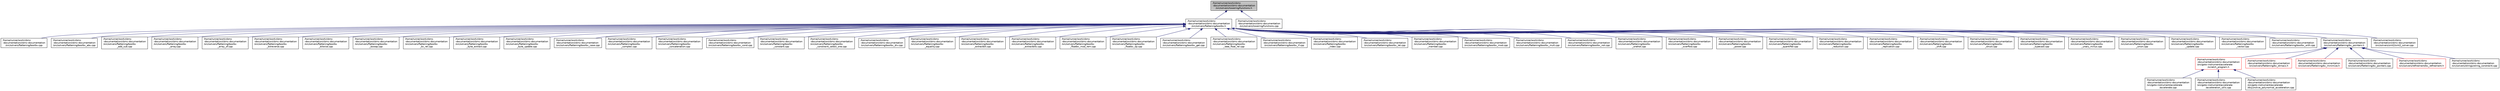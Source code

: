 digraph "/home/runner/work/cbmc-documentation/cbmc-documentation/src/solvers/lowering/functions.h"
{
 // LATEX_PDF_SIZE
  bgcolor="transparent";
  edge [fontname="Helvetica",fontsize="10",labelfontname="Helvetica",labelfontsize="10"];
  node [fontname="Helvetica",fontsize="10",shape=record];
  Node1 [label="/home/runner/work/cbmc\l-documentation/cbmc-documentation\l/src/solvers/lowering/functions.h",height=0.2,width=0.4,color="black", fillcolor="grey75", style="filled", fontcolor="black",tooltip=" "];
  Node1 -> Node2 [dir="back",color="midnightblue",fontsize="10",style="solid",fontname="Helvetica"];
  Node2 [label="/home/runner/work/cbmc\l-documentation/cbmc-documentation\l/src/solvers/flattening/boolbv.h",height=0.2,width=0.4,color="black",URL="$boolbv_8h.html",tooltip=" "];
  Node2 -> Node3 [dir="back",color="midnightblue",fontsize="10",style="solid",fontname="Helvetica"];
  Node3 [label="/home/runner/work/cbmc\l-documentation/cbmc-documentation\l/src/solvers/flattening/boolbv.cpp",height=0.2,width=0.4,color="black",URL="$boolbv_8cpp.html",tooltip=" "];
  Node2 -> Node4 [dir="back",color="midnightblue",fontsize="10",style="solid",fontname="Helvetica"];
  Node4 [label="/home/runner/work/cbmc\l-documentation/cbmc-documentation\l/src/solvers/flattening/boolbv_abs.cpp",height=0.2,width=0.4,color="black",URL="$boolbv__abs_8cpp.html",tooltip=" "];
  Node2 -> Node5 [dir="back",color="midnightblue",fontsize="10",style="solid",fontname="Helvetica"];
  Node5 [label="/home/runner/work/cbmc\l-documentation/cbmc-documentation\l/src/solvers/flattening/boolbv\l_add_sub.cpp",height=0.2,width=0.4,color="black",URL="$boolbv__add__sub_8cpp.html",tooltip=" "];
  Node2 -> Node6 [dir="back",color="midnightblue",fontsize="10",style="solid",fontname="Helvetica"];
  Node6 [label="/home/runner/work/cbmc\l-documentation/cbmc-documentation\l/src/solvers/flattening/boolbv\l_array.cpp",height=0.2,width=0.4,color="black",URL="$boolbv__array_8cpp.html",tooltip=" "];
  Node2 -> Node7 [dir="back",color="midnightblue",fontsize="10",style="solid",fontname="Helvetica"];
  Node7 [label="/home/runner/work/cbmc\l-documentation/cbmc-documentation\l/src/solvers/flattening/boolbv\l_array_of.cpp",height=0.2,width=0.4,color="black",URL="$boolbv__array__of_8cpp.html",tooltip=" "];
  Node2 -> Node8 [dir="back",color="midnightblue",fontsize="10",style="solid",fontname="Helvetica"];
  Node8 [label="/home/runner/work/cbmc\l-documentation/cbmc-documentation\l/src/solvers/flattening/boolbv\l_bitreverse.cpp",height=0.2,width=0.4,color="black",URL="$boolbv__bitreverse_8cpp.html",tooltip=" "];
  Node2 -> Node9 [dir="back",color="midnightblue",fontsize="10",style="solid",fontname="Helvetica"];
  Node9 [label="/home/runner/work/cbmc\l-documentation/cbmc-documentation\l/src/solvers/flattening/boolbv\l_bitwise.cpp",height=0.2,width=0.4,color="black",URL="$boolbv__bitwise_8cpp.html",tooltip=" "];
  Node2 -> Node10 [dir="back",color="midnightblue",fontsize="10",style="solid",fontname="Helvetica"];
  Node10 [label="/home/runner/work/cbmc\l-documentation/cbmc-documentation\l/src/solvers/flattening/boolbv\l_bswap.cpp",height=0.2,width=0.4,color="black",URL="$boolbv__bswap_8cpp.html",tooltip=" "];
  Node2 -> Node11 [dir="back",color="midnightblue",fontsize="10",style="solid",fontname="Helvetica"];
  Node11 [label="/home/runner/work/cbmc\l-documentation/cbmc-documentation\l/src/solvers/flattening/boolbv\l_bv_rel.cpp",height=0.2,width=0.4,color="black",URL="$boolbv__bv__rel_8cpp.html",tooltip=" "];
  Node2 -> Node12 [dir="back",color="midnightblue",fontsize="10",style="solid",fontname="Helvetica"];
  Node12 [label="/home/runner/work/cbmc\l-documentation/cbmc-documentation\l/src/solvers/flattening/boolbv\l_byte_extract.cpp",height=0.2,width=0.4,color="black",URL="$boolbv__byte__extract_8cpp.html",tooltip=" "];
  Node2 -> Node13 [dir="back",color="midnightblue",fontsize="10",style="solid",fontname="Helvetica"];
  Node13 [label="/home/runner/work/cbmc\l-documentation/cbmc-documentation\l/src/solvers/flattening/boolbv\l_byte_update.cpp",height=0.2,width=0.4,color="black",URL="$boolbv__byte__update_8cpp.html",tooltip=" "];
  Node2 -> Node14 [dir="back",color="midnightblue",fontsize="10",style="solid",fontname="Helvetica"];
  Node14 [label="/home/runner/work/cbmc\l-documentation/cbmc-documentation\l/src/solvers/flattening/boolbv_case.cpp",height=0.2,width=0.4,color="black",URL="$boolbv__case_8cpp.html",tooltip=" "];
  Node2 -> Node15 [dir="back",color="midnightblue",fontsize="10",style="solid",fontname="Helvetica"];
  Node15 [label="/home/runner/work/cbmc\l-documentation/cbmc-documentation\l/src/solvers/flattening/boolbv\l_complex.cpp",height=0.2,width=0.4,color="black",URL="$boolbv__complex_8cpp.html",tooltip=" "];
  Node2 -> Node16 [dir="back",color="midnightblue",fontsize="10",style="solid",fontname="Helvetica"];
  Node16 [label="/home/runner/work/cbmc\l-documentation/cbmc-documentation\l/src/solvers/flattening/boolbv\l_concatenation.cpp",height=0.2,width=0.4,color="black",URL="$boolbv__concatenation_8cpp.html",tooltip=" "];
  Node2 -> Node17 [dir="back",color="midnightblue",fontsize="10",style="solid",fontname="Helvetica"];
  Node17 [label="/home/runner/work/cbmc\l-documentation/cbmc-documentation\l/src/solvers/flattening/boolbv_cond.cpp",height=0.2,width=0.4,color="black",URL="$boolbv__cond_8cpp.html",tooltip=" "];
  Node2 -> Node18 [dir="back",color="midnightblue",fontsize="10",style="solid",fontname="Helvetica"];
  Node18 [label="/home/runner/work/cbmc\l-documentation/cbmc-documentation\l/src/solvers/flattening/boolbv\l_constant.cpp",height=0.2,width=0.4,color="black",URL="$boolbv__constant_8cpp.html",tooltip=" "];
  Node2 -> Node19 [dir="back",color="midnightblue",fontsize="10",style="solid",fontname="Helvetica"];
  Node19 [label="/home/runner/work/cbmc\l-documentation/cbmc-documentation\l/src/solvers/flattening/boolbv\l_constraint_select_one.cpp",height=0.2,width=0.4,color="black",URL="$boolbv__constraint__select__one_8cpp.html",tooltip=" "];
  Node2 -> Node20 [dir="back",color="midnightblue",fontsize="10",style="solid",fontname="Helvetica"];
  Node20 [label="/home/runner/work/cbmc\l-documentation/cbmc-documentation\l/src/solvers/flattening/boolbv_div.cpp",height=0.2,width=0.4,color="black",URL="$boolbv__div_8cpp.html",tooltip=" "];
  Node2 -> Node21 [dir="back",color="midnightblue",fontsize="10",style="solid",fontname="Helvetica"];
  Node21 [label="/home/runner/work/cbmc\l-documentation/cbmc-documentation\l/src/solvers/flattening/boolbv\l_equality.cpp",height=0.2,width=0.4,color="black",URL="$boolbv__equality_8cpp.html",tooltip=" "];
  Node2 -> Node22 [dir="back",color="midnightblue",fontsize="10",style="solid",fontname="Helvetica"];
  Node22 [label="/home/runner/work/cbmc\l-documentation/cbmc-documentation\l/src/solvers/flattening/boolbv\l_extractbit.cpp",height=0.2,width=0.4,color="black",URL="$boolbv__extractbit_8cpp.html",tooltip=" "];
  Node2 -> Node23 [dir="back",color="midnightblue",fontsize="10",style="solid",fontname="Helvetica"];
  Node23 [label="/home/runner/work/cbmc\l-documentation/cbmc-documentation\l/src/solvers/flattening/boolbv\l_extractbits.cpp",height=0.2,width=0.4,color="black",URL="$boolbv__extractbits_8cpp.html",tooltip=" "];
  Node2 -> Node24 [dir="back",color="midnightblue",fontsize="10",style="solid",fontname="Helvetica"];
  Node24 [label="/home/runner/work/cbmc\l-documentation/cbmc-documentation\l/src/solvers/flattening/boolbv\l_floatbv_mod_rem.cpp",height=0.2,width=0.4,color="black",URL="$boolbv__floatbv__mod__rem_8cpp.html",tooltip=" "];
  Node2 -> Node25 [dir="back",color="midnightblue",fontsize="10",style="solid",fontname="Helvetica"];
  Node25 [label="/home/runner/work/cbmc\l-documentation/cbmc-documentation\l/src/solvers/flattening/boolbv\l_floatbv_op.cpp",height=0.2,width=0.4,color="black",URL="$boolbv__floatbv__op_8cpp.html",tooltip=" "];
  Node2 -> Node26 [dir="back",color="midnightblue",fontsize="10",style="solid",fontname="Helvetica"];
  Node26 [label="/home/runner/work/cbmc\l-documentation/cbmc-documentation\l/src/solvers/flattening/boolbv_get.cpp",height=0.2,width=0.4,color="black",URL="$boolbv__get_8cpp.html",tooltip=" "];
  Node2 -> Node27 [dir="back",color="midnightblue",fontsize="10",style="solid",fontname="Helvetica"];
  Node27 [label="/home/runner/work/cbmc\l-documentation/cbmc-documentation\l/src/solvers/flattening/boolbv\l_ieee_float_rel.cpp",height=0.2,width=0.4,color="black",URL="$boolbv__ieee__float__rel_8cpp.html",tooltip=" "];
  Node2 -> Node28 [dir="back",color="midnightblue",fontsize="10",style="solid",fontname="Helvetica"];
  Node28 [label="/home/runner/work/cbmc\l-documentation/cbmc-documentation\l/src/solvers/flattening/boolbv_if.cpp",height=0.2,width=0.4,color="black",URL="$boolbv__if_8cpp.html",tooltip=" "];
  Node2 -> Node29 [dir="back",color="midnightblue",fontsize="10",style="solid",fontname="Helvetica"];
  Node29 [label="/home/runner/work/cbmc\l-documentation/cbmc-documentation\l/src/solvers/flattening/boolbv\l_index.cpp",height=0.2,width=0.4,color="black",URL="$boolbv__index_8cpp.html",tooltip=" "];
  Node2 -> Node30 [dir="back",color="midnightblue",fontsize="10",style="solid",fontname="Helvetica"];
  Node30 [label="/home/runner/work/cbmc\l-documentation/cbmc-documentation\l/src/solvers/flattening/boolbv_let.cpp",height=0.2,width=0.4,color="black",URL="$boolbv__let_8cpp.html",tooltip=" "];
  Node2 -> Node31 [dir="back",color="midnightblue",fontsize="10",style="solid",fontname="Helvetica"];
  Node31 [label="/home/runner/work/cbmc\l-documentation/cbmc-documentation\l/src/solvers/flattening/boolbv\l_member.cpp",height=0.2,width=0.4,color="black",URL="$boolbv__member_8cpp.html",tooltip=" "];
  Node2 -> Node32 [dir="back",color="midnightblue",fontsize="10",style="solid",fontname="Helvetica"];
  Node32 [label="/home/runner/work/cbmc\l-documentation/cbmc-documentation\l/src/solvers/flattening/boolbv_mod.cpp",height=0.2,width=0.4,color="black",URL="$boolbv__mod_8cpp.html",tooltip=" "];
  Node2 -> Node33 [dir="back",color="midnightblue",fontsize="10",style="solid",fontname="Helvetica"];
  Node33 [label="/home/runner/work/cbmc\l-documentation/cbmc-documentation\l/src/solvers/flattening/boolbv_mult.cpp",height=0.2,width=0.4,color="black",URL="$boolbv__mult_8cpp.html",tooltip=" "];
  Node2 -> Node34 [dir="back",color="midnightblue",fontsize="10",style="solid",fontname="Helvetica"];
  Node34 [label="/home/runner/work/cbmc\l-documentation/cbmc-documentation\l/src/solvers/flattening/boolbv_not.cpp",height=0.2,width=0.4,color="black",URL="$boolbv__not_8cpp.html",tooltip=" "];
  Node2 -> Node35 [dir="back",color="midnightblue",fontsize="10",style="solid",fontname="Helvetica"];
  Node35 [label="/home/runner/work/cbmc\l-documentation/cbmc-documentation\l/src/solvers/flattening/boolbv\l_onehot.cpp",height=0.2,width=0.4,color="black",URL="$boolbv__onehot_8cpp.html",tooltip=" "];
  Node2 -> Node36 [dir="back",color="midnightblue",fontsize="10",style="solid",fontname="Helvetica"];
  Node36 [label="/home/runner/work/cbmc\l-documentation/cbmc-documentation\l/src/solvers/flattening/boolbv\l_overflow.cpp",height=0.2,width=0.4,color="black",URL="$boolbv__overflow_8cpp.html",tooltip=" "];
  Node2 -> Node37 [dir="back",color="midnightblue",fontsize="10",style="solid",fontname="Helvetica"];
  Node37 [label="/home/runner/work/cbmc\l-documentation/cbmc-documentation\l/src/solvers/flattening/boolbv\l_power.cpp",height=0.2,width=0.4,color="black",URL="$boolbv__power_8cpp.html",tooltip=" "];
  Node2 -> Node38 [dir="back",color="midnightblue",fontsize="10",style="solid",fontname="Helvetica"];
  Node38 [label="/home/runner/work/cbmc\l-documentation/cbmc-documentation\l/src/solvers/flattening/boolbv\l_quantifier.cpp",height=0.2,width=0.4,color="black",URL="$boolbv__quantifier_8cpp.html",tooltip=" "];
  Node2 -> Node39 [dir="back",color="midnightblue",fontsize="10",style="solid",fontname="Helvetica"];
  Node39 [label="/home/runner/work/cbmc\l-documentation/cbmc-documentation\l/src/solvers/flattening/boolbv\l_reduction.cpp",height=0.2,width=0.4,color="black",URL="$boolbv__reduction_8cpp.html",tooltip=" "];
  Node2 -> Node40 [dir="back",color="midnightblue",fontsize="10",style="solid",fontname="Helvetica"];
  Node40 [label="/home/runner/work/cbmc\l-documentation/cbmc-documentation\l/src/solvers/flattening/boolbv\l_replication.cpp",height=0.2,width=0.4,color="black",URL="$boolbv__replication_8cpp.html",tooltip=" "];
  Node2 -> Node41 [dir="back",color="midnightblue",fontsize="10",style="solid",fontname="Helvetica"];
  Node41 [label="/home/runner/work/cbmc\l-documentation/cbmc-documentation\l/src/solvers/flattening/boolbv\l_shift.cpp",height=0.2,width=0.4,color="black",URL="$boolbv__shift_8cpp.html",tooltip=" "];
  Node2 -> Node42 [dir="back",color="midnightblue",fontsize="10",style="solid",fontname="Helvetica"];
  Node42 [label="/home/runner/work/cbmc\l-documentation/cbmc-documentation\l/src/solvers/flattening/boolbv\l_struct.cpp",height=0.2,width=0.4,color="black",URL="$boolbv__struct_8cpp.html",tooltip=" "];
  Node2 -> Node43 [dir="back",color="midnightblue",fontsize="10",style="solid",fontname="Helvetica"];
  Node43 [label="/home/runner/work/cbmc\l-documentation/cbmc-documentation\l/src/solvers/flattening/boolbv\l_typecast.cpp",height=0.2,width=0.4,color="black",URL="$boolbv__typecast_8cpp.html",tooltip=" "];
  Node2 -> Node44 [dir="back",color="midnightblue",fontsize="10",style="solid",fontname="Helvetica"];
  Node44 [label="/home/runner/work/cbmc\l-documentation/cbmc-documentation\l/src/solvers/flattening/boolbv\l_unary_minus.cpp",height=0.2,width=0.4,color="black",URL="$boolbv__unary__minus_8cpp.html",tooltip=" "];
  Node2 -> Node45 [dir="back",color="midnightblue",fontsize="10",style="solid",fontname="Helvetica"];
  Node45 [label="/home/runner/work/cbmc\l-documentation/cbmc-documentation\l/src/solvers/flattening/boolbv\l_union.cpp",height=0.2,width=0.4,color="black",URL="$boolbv__union_8cpp.html",tooltip=" "];
  Node2 -> Node46 [dir="back",color="midnightblue",fontsize="10",style="solid",fontname="Helvetica"];
  Node46 [label="/home/runner/work/cbmc\l-documentation/cbmc-documentation\l/src/solvers/flattening/boolbv\l_update.cpp",height=0.2,width=0.4,color="black",URL="$boolbv__update_8cpp.html",tooltip=" "];
  Node2 -> Node47 [dir="back",color="midnightblue",fontsize="10",style="solid",fontname="Helvetica"];
  Node47 [label="/home/runner/work/cbmc\l-documentation/cbmc-documentation\l/src/solvers/flattening/boolbv\l_vector.cpp",height=0.2,width=0.4,color="black",URL="$boolbv__vector_8cpp.html",tooltip=" "];
  Node2 -> Node48 [dir="back",color="midnightblue",fontsize="10",style="solid",fontname="Helvetica"];
  Node48 [label="/home/runner/work/cbmc\l-documentation/cbmc-documentation\l/src/solvers/flattening/boolbv_with.cpp",height=0.2,width=0.4,color="black",URL="$boolbv__with_8cpp.html",tooltip=" "];
  Node2 -> Node49 [dir="back",color="midnightblue",fontsize="10",style="solid",fontname="Helvetica"];
  Node49 [label="/home/runner/work/cbmc\l-documentation/cbmc-documentation\l/src/solvers/flattening/bv_pointers.h",height=0.2,width=0.4,color="black",URL="$bv__pointers_8h.html",tooltip=" "];
  Node49 -> Node50 [dir="back",color="midnightblue",fontsize="10",style="solid",fontname="Helvetica"];
  Node50 [label="/home/runner/work/cbmc\l-documentation/cbmc-documentation\l/src/goto-instrument/accelerate\l/scratch_program.h",height=0.2,width=0.4,color="red",URL="$scratch__program_8h.html",tooltip=" "];
  Node50 -> Node51 [dir="back",color="midnightblue",fontsize="10",style="solid",fontname="Helvetica"];
  Node51 [label="/home/runner/work/cbmc\l-documentation/cbmc-documentation\l/src/goto-instrument/accelerate\l/accelerate.cpp",height=0.2,width=0.4,color="black",URL="$accelerate_8cpp.html",tooltip=" "];
  Node50 -> Node52 [dir="back",color="midnightblue",fontsize="10",style="solid",fontname="Helvetica"];
  Node52 [label="/home/runner/work/cbmc\l-documentation/cbmc-documentation\l/src/goto-instrument/accelerate\l/acceleration_utils.cpp",height=0.2,width=0.4,color="black",URL="$acceleration__utils_8cpp.html",tooltip=" "];
  Node50 -> Node53 [dir="back",color="midnightblue",fontsize="10",style="solid",fontname="Helvetica"];
  Node53 [label="/home/runner/work/cbmc\l-documentation/cbmc-documentation\l/src/goto-instrument/accelerate\l/disjunctive_polynomial_acceleration.cpp",height=0.2,width=0.4,color="black",URL="$disjunctive__polynomial__acceleration_8cpp.html",tooltip=" "];
  Node49 -> Node57 [dir="back",color="midnightblue",fontsize="10",style="solid",fontname="Helvetica"];
  Node57 [label="/home/runner/work/cbmc\l-documentation/cbmc-documentation\l/src/solvers/flattening/bv_dimacs.h",height=0.2,width=0.4,color="red",URL="$bv__dimacs_8h.html",tooltip=" "];
  Node49 -> Node60 [dir="back",color="midnightblue",fontsize="10",style="solid",fontname="Helvetica"];
  Node60 [label="/home/runner/work/cbmc\l-documentation/cbmc-documentation\l/src/solvers/flattening/bv_minimize.h",height=0.2,width=0.4,color="red",URL="$bv__minimize_8h.html",tooltip=" "];
  Node49 -> Node67 [dir="back",color="midnightblue",fontsize="10",style="solid",fontname="Helvetica"];
  Node67 [label="/home/runner/work/cbmc\l-documentation/cbmc-documentation\l/src/solvers/flattening/bv_pointers.cpp",height=0.2,width=0.4,color="black",URL="$bv__pointers_8cpp.html",tooltip=" "];
  Node49 -> Node68 [dir="back",color="midnightblue",fontsize="10",style="solid",fontname="Helvetica"];
  Node68 [label="/home/runner/work/cbmc\l-documentation/cbmc-documentation\l/src/solvers/refinement/bv_refinement.h",height=0.2,width=0.4,color="red",URL="$bv__refinement_8h.html",tooltip=" "];
  Node49 -> Node81 [dir="back",color="midnightblue",fontsize="10",style="solid",fontname="Helvetica"];
  Node81 [label="/home/runner/work/cbmc\l-documentation/cbmc-documentation\l/src/solvers/strings/string_constraint.cpp",height=0.2,width=0.4,color="black",URL="$string__constraint_8cpp.html",tooltip=" "];
  Node2 -> Node82 [dir="back",color="midnightblue",fontsize="10",style="solid",fontname="Helvetica"];
  Node82 [label="/home/runner/work/cbmc\l-documentation/cbmc-documentation\l/src/solvers/smt2/smt2_solver.cpp",height=0.2,width=0.4,color="black",URL="$smt2__solver_8cpp.html",tooltip=" "];
  Node1 -> Node83 [dir="back",color="midnightblue",fontsize="10",style="solid",fontname="Helvetica"];
  Node83 [label="/home/runner/work/cbmc\l-documentation/cbmc-documentation\l/src/solvers/lowering/functions.cpp",height=0.2,width=0.4,color="black",URL="$functions_8cpp.html",tooltip=" "];
}
